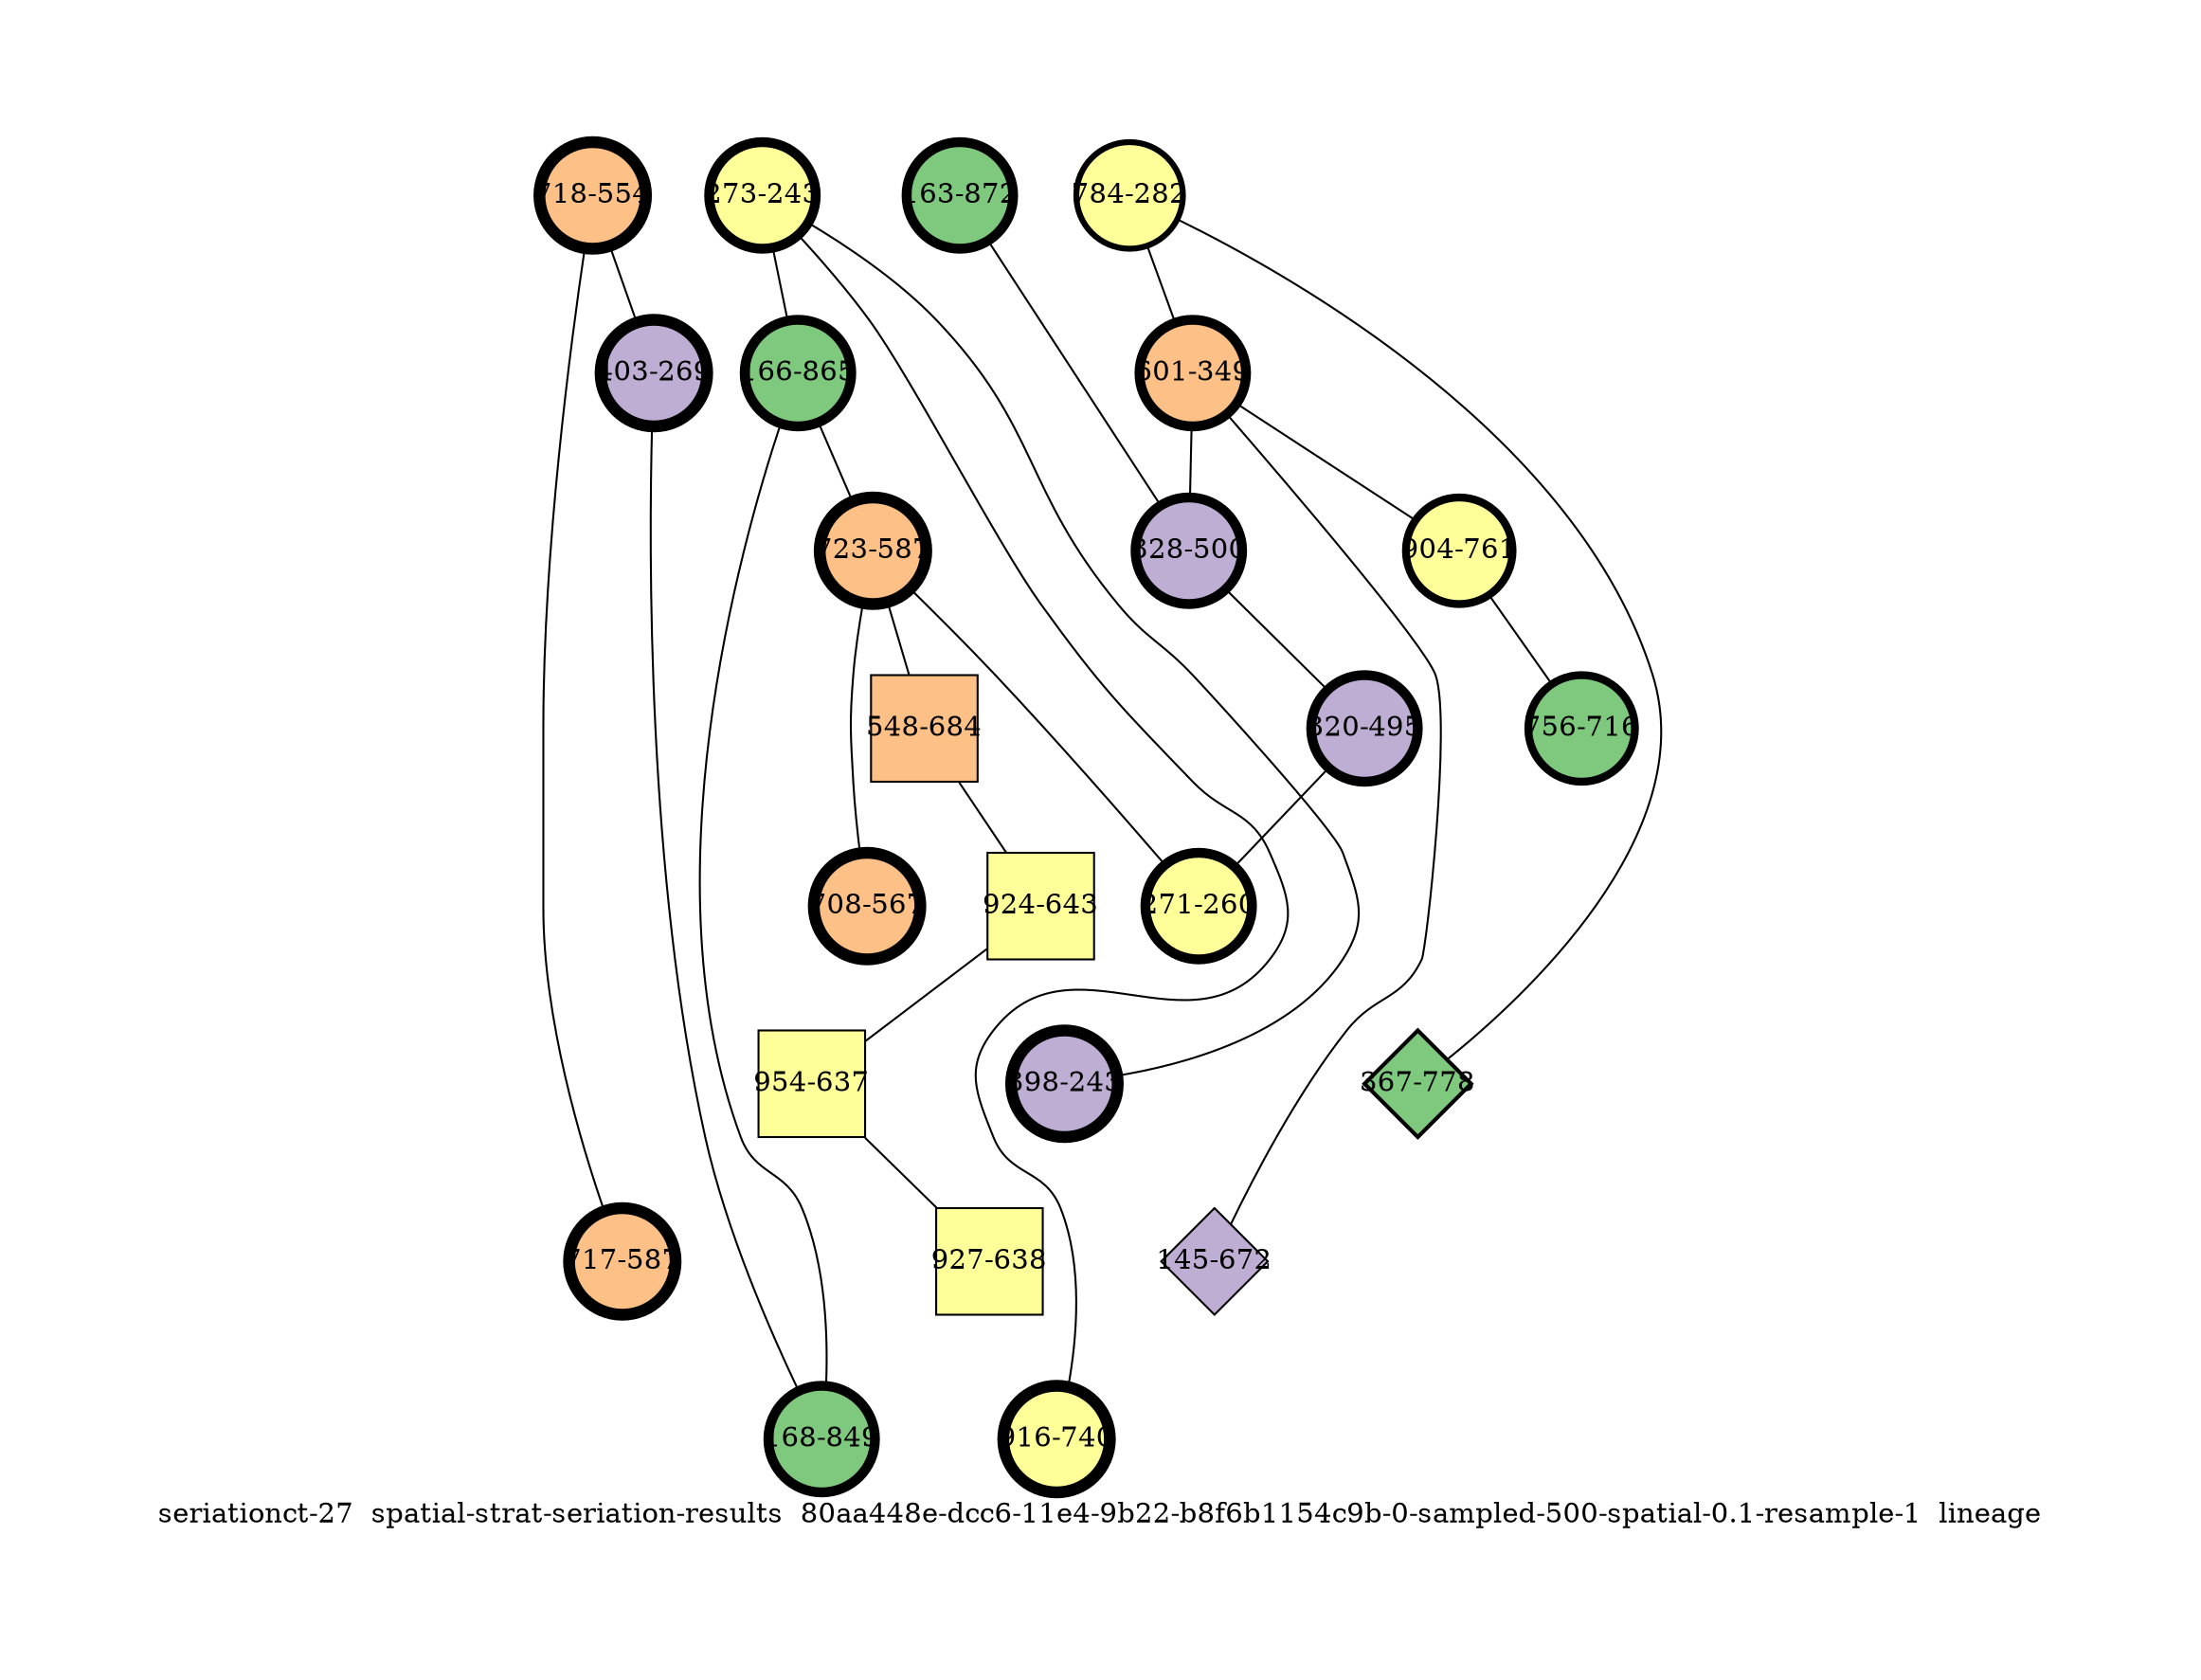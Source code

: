 strict graph "seriationct-27  spatial-strat-seriation-results  80aa448e-dcc6-11e4-9b22-b8f6b1154c9b-0-sampled-500-spatial-0.1-resample-1  lineage" {
labelloc=b;
ratio=auto;
pad="1.0";
label="seriationct-27  spatial-strat-seriation-results  80aa448e-dcc6-11e4-9b22-b8f6b1154c9b-0-sampled-500-spatial-0.1-resample-1  lineage";
node [width="0.75", style=filled, fixedsize=true, height="0.75", shape=circle, label=""];
0 [xCoordinate="872.0", appears_in_slice=5, yCoordinate="163.0", colorscheme=accent6, lineage_id=0, short_label="163-872", label="163-872", shape=circle, cluster_id=0, fillcolor=1, size="500.0", id=0, penwidth="5.0"];
1 [xCoordinate="243.0", appears_in_slice=5, yCoordinate="273.0", colorscheme=accent6, lineage_id=0, short_label="273-243", label="273-243", shape=circle, cluster_id=3, fillcolor=4, size="500.0", id=1, penwidth="5.0"];
2 [xCoordinate="865.0", appears_in_slice=5, yCoordinate="166.0", colorscheme=accent6, lineage_id=0, short_label="166-865", label="166-865", shape=circle, cluster_id=0, fillcolor=1, size="500.0", id=2, penwidth="5.0"];
3 [xCoordinate="740.0", appears_in_slice=6, yCoordinate="916.0", colorscheme=accent6, lineage_id=0, short_label="916-740", label="916-740", shape=circle, cluster_id=3, fillcolor=4, size="500.0", id=3, penwidth="6.0"];
4 [xCoordinate="243.0", appears_in_slice=6, yCoordinate="398.0", colorscheme=accent6, lineage_id=0, short_label="398-243", label="398-243", shape=circle, cluster_id=1, fillcolor=2, size="500.0", id=4, penwidth="6.0"];
5 [xCoordinate="282.0", appears_in_slice=3, yCoordinate="784.0", colorscheme=accent6, lineage_id=0, short_label="784-282", label="784-282", shape=circle, cluster_id=3, fillcolor=4, size="500.0", id=5, penwidth="3.0"];
6 [xCoordinate="349.0", appears_in_slice=5, yCoordinate="601.0", colorscheme=accent6, lineage_id=0, short_label="601-349", label="601-349", shape=circle, cluster_id=2, fillcolor=3, size="500.0", id=6, penwidth="5.0"];
7 [xCoordinate="587.0", appears_in_slice=6, yCoordinate="723.0", colorscheme=accent6, lineage_id=0, short_label="723-587", label="723-587", shape=circle, cluster_id=2, fillcolor=3, size="500.0", id=7, penwidth="6.0"];
8 [xCoordinate="554.0", appears_in_slice=6, yCoordinate="718.0", colorscheme=accent6, lineage_id=0, short_label="718-554", label="718-554", shape=circle, cluster_id=2, fillcolor=3, size="500.0", id=8, penwidth="6.0"];
9 [xCoordinate="269.0", appears_in_slice=6, yCoordinate="403.0", colorscheme=accent6, lineage_id=0, short_label="403-269", label="403-269", shape=circle, cluster_id=1, fillcolor=2, size="500.0", id=18, penwidth="6.0"];
10 [xCoordinate="672.0", appears_in_slice=1, yCoordinate="145.0", colorscheme=accent6, lineage_id=2, short_label="145-672", label="145-672", shape=diamond, cluster_id=1, fillcolor=2, size="500.0", id=10, penwidth="1.0"];
11 [xCoordinate="587.0", appears_in_slice=6, yCoordinate="717.0", colorscheme=accent6, lineage_id=0, short_label="717-587", label="717-587", shape=circle, cluster_id=2, fillcolor=3, size="500.0", id=11, penwidth="6.0"];
12 [xCoordinate="500.0", appears_in_slice=5, yCoordinate="328.0", colorscheme=accent6, lineage_id=0, short_label="328-500", label="328-500", shape=circle, cluster_id=1, fillcolor=2, size="500.0", id=12, penwidth="5.0"];
13 [xCoordinate="778.0", appears_in_slice=2, yCoordinate="367.0", colorscheme=accent6, lineage_id=2, short_label="367-778", label="367-778", shape=diamond, cluster_id=0, fillcolor=1, size="500.0", id=13, penwidth="2.0"];
14 [xCoordinate="684.0", appears_in_slice=1, yCoordinate="548.0", colorscheme=accent6, lineage_id=1, short_label="548-684", label="548-684", shape=square, cluster_id=2, fillcolor=3, size="500.0", id=14, penwidth="1.0"];
15 [xCoordinate="761.0", appears_in_slice=4, yCoordinate="904.0", colorscheme=accent6, lineage_id=0, short_label="904-761", label="904-761", shape=circle, cluster_id=3, fillcolor=4, size="500.0", id=15, penwidth="4.0"];
16 [xCoordinate="643.0", appears_in_slice=1, yCoordinate="924.0", colorscheme=accent6, lineage_id=1, short_label="924-643", label="924-643", shape=square, cluster_id=3, fillcolor=4, size="500.0", id=16, penwidth="1.0"];
17 [xCoordinate="849.0", appears_in_slice=5, yCoordinate="168.0", colorscheme=accent6, lineage_id=0, short_label="168-849", label="168-849", shape=circle, cluster_id=0, fillcolor=1, size="500.0", id=17, penwidth="5.0"];
18 [xCoordinate="637.0", appears_in_slice=1, yCoordinate="954.0", colorscheme=accent6, lineage_id=1, short_label="954-637", label="954-637", shape=square, cluster_id=3, fillcolor=4, size="500.0", id=9, penwidth="1.0"];
19 [xCoordinate="716.0", appears_in_slice=4, yCoordinate="756.0", colorscheme=accent6, lineage_id=0, short_label="756-716", label="756-716", shape=circle, cluster_id=0, fillcolor=1, size="500.0", id=19, penwidth="4.0"];
20 [xCoordinate="495.0", appears_in_slice=5, yCoordinate="320.0", colorscheme=accent6, lineage_id=0, short_label="320-495", label="320-495", shape=circle, cluster_id=1, fillcolor=2, size="500.0", id=20, penwidth="5.0"];
21 [xCoordinate="638.0", appears_in_slice=1, yCoordinate="927.0", colorscheme=accent6, lineage_id=1, short_label="927-638", label="927-638", shape=square, cluster_id=3, fillcolor=4, size="500.0", id=21, penwidth="1.0"];
22 [xCoordinate="567.0", appears_in_slice=6, yCoordinate="708.0", colorscheme=accent6, lineage_id=0, short_label="708-567", label="708-567", shape=circle, cluster_id=2, fillcolor=3, size="500.0", id=22, penwidth="6.0"];
23 [xCoordinate="260.0", appears_in_slice=5, yCoordinate="271.0", colorscheme=accent6, lineage_id=0, short_label="271-260", label="271-260", shape=circle, cluster_id=3, fillcolor=4, size="500.0", id=23, penwidth="5.0"];
0 -- 12  [inverseweight="31.25", weight="0.032"];
1 -- 2  [inverseweight="22.9657606087", weight="0.0435430821142"];
1 -- 3  [inverseweight="2.32500304576", weight="0.43010696344"];
1 -- 4  [inverseweight="2.24091358978", weight="0.446246568614"];
2 -- 7  [inverseweight="2.82445309055", weight="0.354050843806"];
2 -- 17  [inverseweight="20.2444082545", weight="0.0493963561409"];
5 -- 13  [inverseweight="2.06597459845", weight="0.484033056722"];
5 -- 6  [inverseweight="4.03225806452", weight="0.248"];
6 -- 10  [inverseweight="2.91854202709", weight="0.34263683398"];
6 -- 12  [inverseweight="2.63376858492", weight="0.379684079203"];
6 -- 15  [inverseweight="1.60404782115", weight="0.623422809977"];
7 -- 14  [inverseweight="1.47569048586", weight="0.677648876632"];
7 -- 22  [inverseweight="2.9357974101", weight="0.340622958709"];
7 -- 23  [inverseweight="2.52133247087", weight="0.396615682998"];
8 -- 9  [inverseweight="24.8145833493", weight="0.0402988833592"];
8 -- 11  [inverseweight="29.3610109757", weight="0.0340587727319"];
9 -- 17  [inverseweight="2.73636988344", weight="0.365447670673"];
12 -- 20  [inverseweight="23.1125081761", weight="0.0432666153056"];
14 -- 16  [inverseweight="1.52828752781", weight="0.654327135308"];
15 -- 19  [inverseweight="16.89343446", weight="0.0591945943478"];
16 -- 18  [inverseweight="24.6932399162", weight="0.0404969134626"];
18 -- 21  [inverseweight="30.2061046665", weight="0.0331058907145"];
20 -- 23  [inverseweight="2.7299995763", weight="0.36630042315"];
}
